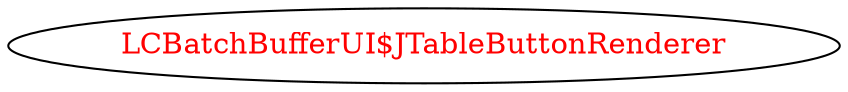 digraph dependencyGraph {
 concentrate=true;
 ranksep="2.0";
 rankdir="LR"; 
 splines="ortho";
"LCBatchBufferUI$JTableButtonRenderer" [fontcolor="red"];
}
